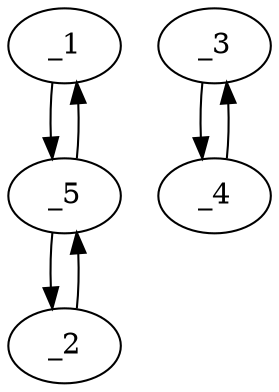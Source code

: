 digraph f1553_08 {
	_1	 [x="33.000000",
		y="103.000000"];
	_5	 [x="42.000000",
		y="117.000000"];
	_1 -> _5	 [angle="0.999459",
		orient="0.841178"];
	_2	 [x="36.000000",
		y="131.000000"];
	_2 -> _5	 [angle="-1.165905",
		orient="-0.919145"];
	_3	 [x="122.000000",
		y="141.000000"];
	_4	 [x="128.000000",
		y="161.000000"];
	_3 -> _4	 [angle="1.279340",
		orient="0.957826"];
	_4 -> _3	 [angle="-1.862253",
		orient="-0.957826"];
	_5 -> _1	 [angle="-2.142134",
		orient="-0.841178"];
	_5 -> _2	 [angle="1.975688",
		orient="0.919145"];
}
